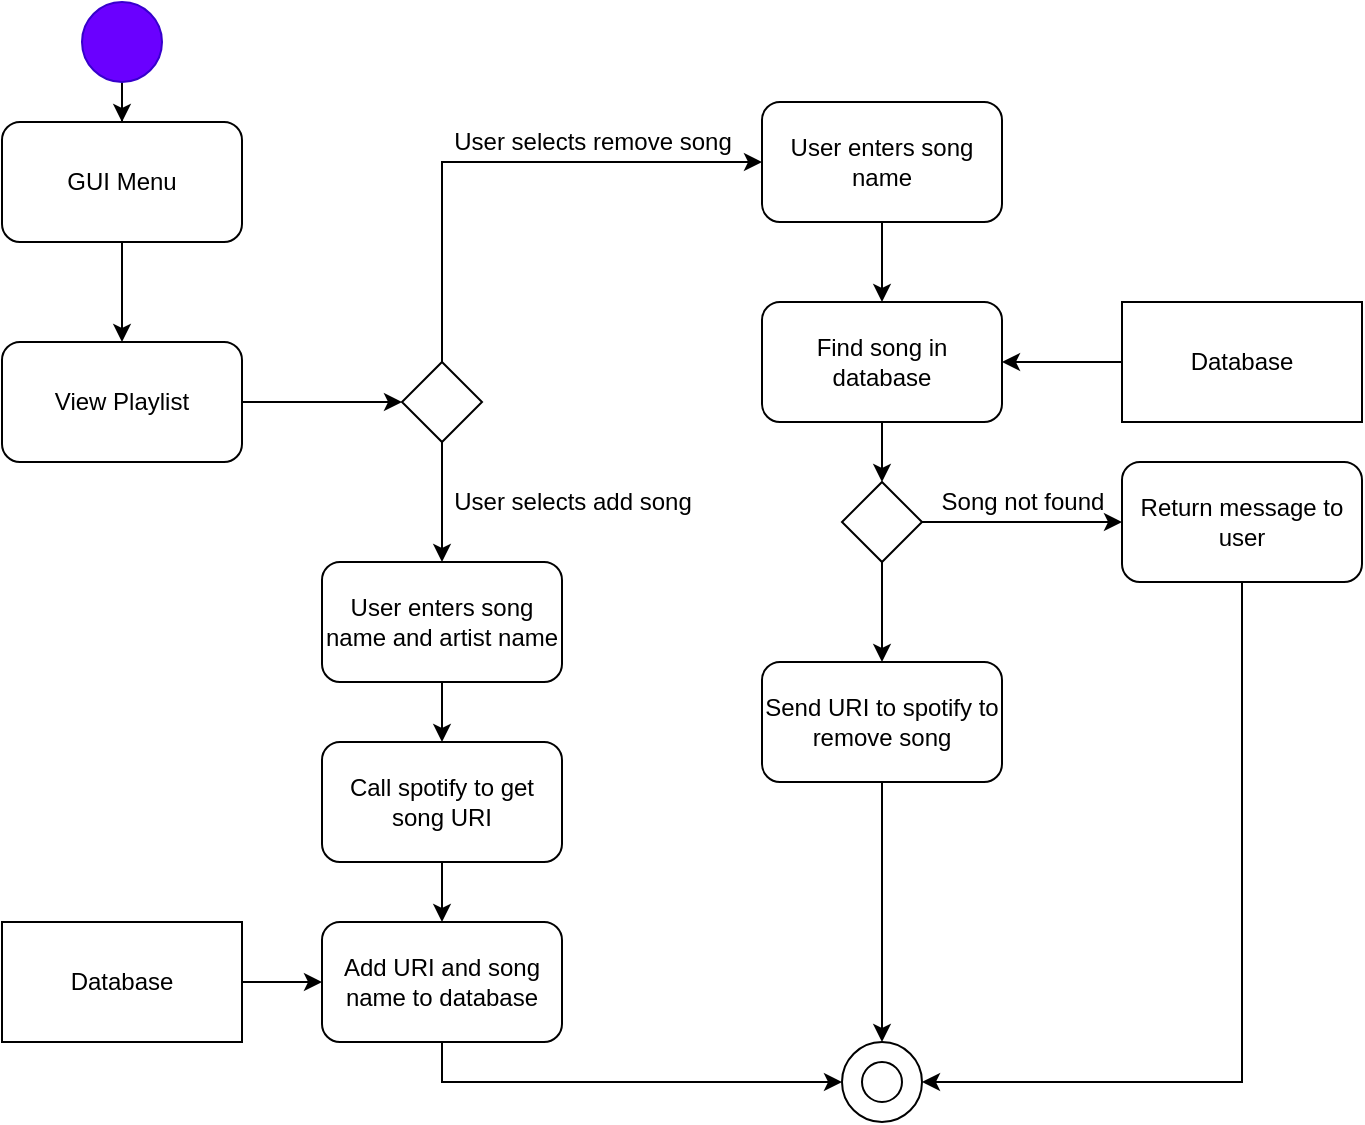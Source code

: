 <mxfile version="13.5.8" type="github"><diagram id="Xpy-IBCY3vQn9Q02K8Fc" name="Add and Remove Song"><mxGraphModel dx="1422" dy="804" grid="1" gridSize="10" guides="1" tooltips="1" connect="1" arrows="1" fold="1" page="1" pageScale="1" pageWidth="5000" pageHeight="5000" math="0" shadow="0"><root><mxCell id="0"/><mxCell id="1" parent="0"/><mxCell id="OWKpkLn8PfBeN31IDydw-4" style="edgeStyle=orthogonalEdgeStyle;rounded=0;orthogonalLoop=1;jettySize=auto;html=1;" edge="1" parent="1" source="OWKpkLn8PfBeN31IDydw-1" target="OWKpkLn8PfBeN31IDydw-3"><mxGeometry relative="1" as="geometry"/></mxCell><mxCell id="OWKpkLn8PfBeN31IDydw-1" value="" style="ellipse;whiteSpace=wrap;html=1;aspect=fixed;fillColor=#6a00ff;strokeColor=#3700CC;fontColor=#ffffff;" vertex="1" parent="1"><mxGeometry x="80" y="160" width="40" height="40" as="geometry"/></mxCell><mxCell id="OWKpkLn8PfBeN31IDydw-7" style="edgeStyle=orthogonalEdgeStyle;rounded=0;orthogonalLoop=1;jettySize=auto;html=1;" edge="1" parent="1" source="OWKpkLn8PfBeN31IDydw-3" target="OWKpkLn8PfBeN31IDydw-6"><mxGeometry relative="1" as="geometry"/></mxCell><mxCell id="OWKpkLn8PfBeN31IDydw-3" value="GUI Menu" style="rounded=1;whiteSpace=wrap;html=1;" vertex="1" parent="1"><mxGeometry x="40" y="220" width="120" height="60" as="geometry"/></mxCell><mxCell id="YM0S0_Ghbny6IbKvl5FG-2" style="edgeStyle=orthogonalEdgeStyle;rounded=0;orthogonalLoop=1;jettySize=auto;html=1;entryX=0;entryY=0.5;entryDx=0;entryDy=0;" edge="1" parent="1" source="OWKpkLn8PfBeN31IDydw-6" target="YM0S0_Ghbny6IbKvl5FG-1"><mxGeometry relative="1" as="geometry"/></mxCell><mxCell id="OWKpkLn8PfBeN31IDydw-6" value="View Playlist" style="rounded=1;whiteSpace=wrap;html=1;" vertex="1" parent="1"><mxGeometry x="40" y="330" width="120" height="60" as="geometry"/></mxCell><mxCell id="YM0S0_Ghbny6IbKvl5FG-4" style="edgeStyle=orthogonalEdgeStyle;rounded=0;orthogonalLoop=1;jettySize=auto;html=1;entryX=0.5;entryY=0;entryDx=0;entryDy=0;" edge="1" parent="1" source="YM0S0_Ghbny6IbKvl5FG-1" target="YM0S0_Ghbny6IbKvl5FG-3"><mxGeometry relative="1" as="geometry"/></mxCell><mxCell id="N004vegDlwkTfSDzHNts-2" style="edgeStyle=orthogonalEdgeStyle;rounded=0;orthogonalLoop=1;jettySize=auto;html=1;entryX=0;entryY=0.5;entryDx=0;entryDy=0;" edge="1" parent="1" source="YM0S0_Ghbny6IbKvl5FG-1" target="N004vegDlwkTfSDzHNts-1"><mxGeometry relative="1" as="geometry"><Array as="points"><mxPoint x="260" y="240"/></Array></mxGeometry></mxCell><mxCell id="YM0S0_Ghbny6IbKvl5FG-1" value="" style="rhombus;whiteSpace=wrap;html=1;" vertex="1" parent="1"><mxGeometry x="240" y="340" width="40" height="40" as="geometry"/></mxCell><mxCell id="N004vegDlwkTfSDzHNts-12" style="edgeStyle=orthogonalEdgeStyle;rounded=0;orthogonalLoop=1;jettySize=auto;html=1;" edge="1" parent="1" source="YM0S0_Ghbny6IbKvl5FG-3" target="N004vegDlwkTfSDzHNts-8"><mxGeometry relative="1" as="geometry"/></mxCell><mxCell id="YM0S0_Ghbny6IbKvl5FG-3" value="User enters song name and artist name" style="rounded=1;whiteSpace=wrap;html=1;" vertex="1" parent="1"><mxGeometry x="200" y="440" width="120" height="60" as="geometry"/></mxCell><mxCell id="YM0S0_Ghbny6IbKvl5FG-5" value="User selects add song" style="text;html=1;align=center;verticalAlign=middle;resizable=0;points=[];autosize=1;" vertex="1" parent="1"><mxGeometry x="260" y="400" width="130" height="20" as="geometry"/></mxCell><mxCell id="N004vegDlwkTfSDzHNts-4" style="edgeStyle=orthogonalEdgeStyle;rounded=0;orthogonalLoop=1;jettySize=auto;html=1;entryX=0.5;entryY=0;entryDx=0;entryDy=0;" edge="1" parent="1" source="N004vegDlwkTfSDzHNts-1" target="N004vegDlwkTfSDzHNts-16"><mxGeometry relative="1" as="geometry"><mxPoint x="640" y="240" as="targetPoint"/></mxGeometry></mxCell><mxCell id="N004vegDlwkTfSDzHNts-1" value="User enters song name" style="rounded=1;whiteSpace=wrap;html=1;" vertex="1" parent="1"><mxGeometry x="420" y="210" width="120" height="60" as="geometry"/></mxCell><mxCell id="N004vegDlwkTfSDzHNts-3" value="User selects remove song" style="text;html=1;align=center;verticalAlign=middle;resizable=0;points=[];autosize=1;" vertex="1" parent="1"><mxGeometry x="260" y="220" width="150" height="20" as="geometry"/></mxCell><mxCell id="N004vegDlwkTfSDzHNts-14" style="edgeStyle=orthogonalEdgeStyle;rounded=0;orthogonalLoop=1;jettySize=auto;html=1;" edge="1" parent="1" source="N004vegDlwkTfSDzHNts-8" target="N004vegDlwkTfSDzHNts-10"><mxGeometry relative="1" as="geometry"/></mxCell><mxCell id="N004vegDlwkTfSDzHNts-8" value="Call spotify to get song URI" style="rounded=1;whiteSpace=wrap;html=1;" vertex="1" parent="1"><mxGeometry x="200" y="530" width="120" height="60" as="geometry"/></mxCell><mxCell id="N004vegDlwkTfSDzHNts-27" style="edgeStyle=orthogonalEdgeStyle;rounded=0;orthogonalLoop=1;jettySize=auto;html=1;entryX=0;entryY=0.5;entryDx=0;entryDy=0;" edge="1" parent="1" source="N004vegDlwkTfSDzHNts-10" target="N004vegDlwkTfSDzHNts-25"><mxGeometry relative="1" as="geometry"><Array as="points"><mxPoint x="260" y="700"/></Array></mxGeometry></mxCell><mxCell id="N004vegDlwkTfSDzHNts-10" value="Add URI and song name to database" style="rounded=1;whiteSpace=wrap;html=1;" vertex="1" parent="1"><mxGeometry x="200" y="620" width="120" height="60" as="geometry"/></mxCell><mxCell id="N004vegDlwkTfSDzHNts-15" style="edgeStyle=orthogonalEdgeStyle;rounded=0;orthogonalLoop=1;jettySize=auto;html=1;entryX=0;entryY=0.5;entryDx=0;entryDy=0;" edge="1" parent="1" source="N004vegDlwkTfSDzHNts-11" target="N004vegDlwkTfSDzHNts-10"><mxGeometry relative="1" as="geometry"/></mxCell><mxCell id="N004vegDlwkTfSDzHNts-11" value="Database" style="rounded=0;whiteSpace=wrap;html=1;" vertex="1" parent="1"><mxGeometry x="40" y="620" width="120" height="60" as="geometry"/></mxCell><mxCell id="N004vegDlwkTfSDzHNts-21" style="edgeStyle=orthogonalEdgeStyle;rounded=0;orthogonalLoop=1;jettySize=auto;html=1;entryX=0.5;entryY=0;entryDx=0;entryDy=0;" edge="1" parent="1" source="N004vegDlwkTfSDzHNts-16" target="N004vegDlwkTfSDzHNts-20"><mxGeometry relative="1" as="geometry"/></mxCell><mxCell id="N004vegDlwkTfSDzHNts-16" value="Find song in database" style="rounded=1;whiteSpace=wrap;html=1;" vertex="1" parent="1"><mxGeometry x="420" y="310" width="120" height="60" as="geometry"/></mxCell><mxCell id="N004vegDlwkTfSDzHNts-18" style="edgeStyle=orthogonalEdgeStyle;rounded=0;orthogonalLoop=1;jettySize=auto;html=1;entryX=1;entryY=0.5;entryDx=0;entryDy=0;" edge="1" parent="1" source="N004vegDlwkTfSDzHNts-17" target="N004vegDlwkTfSDzHNts-16"><mxGeometry relative="1" as="geometry"/></mxCell><mxCell id="N004vegDlwkTfSDzHNts-17" value="Database" style="rounded=0;whiteSpace=wrap;html=1;" vertex="1" parent="1"><mxGeometry x="600" y="310" width="120" height="60" as="geometry"/></mxCell><mxCell id="N004vegDlwkTfSDzHNts-28" style="edgeStyle=orthogonalEdgeStyle;rounded=0;orthogonalLoop=1;jettySize=auto;html=1;entryX=1;entryY=0.5;entryDx=0;entryDy=0;" edge="1" parent="1" source="N004vegDlwkTfSDzHNts-19" target="N004vegDlwkTfSDzHNts-25"><mxGeometry relative="1" as="geometry"><Array as="points"><mxPoint x="660" y="700"/></Array></mxGeometry></mxCell><mxCell id="N004vegDlwkTfSDzHNts-19" value="Return message to user" style="rounded=1;whiteSpace=wrap;html=1;" vertex="1" parent="1"><mxGeometry x="600" y="390" width="120" height="60" as="geometry"/></mxCell><mxCell id="N004vegDlwkTfSDzHNts-22" style="edgeStyle=orthogonalEdgeStyle;rounded=0;orthogonalLoop=1;jettySize=auto;html=1;entryX=0;entryY=0.5;entryDx=0;entryDy=0;" edge="1" parent="1" source="N004vegDlwkTfSDzHNts-20" target="N004vegDlwkTfSDzHNts-19"><mxGeometry relative="1" as="geometry"/></mxCell><mxCell id="N004vegDlwkTfSDzHNts-30" style="edgeStyle=orthogonalEdgeStyle;rounded=0;orthogonalLoop=1;jettySize=auto;html=1;" edge="1" parent="1" source="N004vegDlwkTfSDzHNts-20" target="N004vegDlwkTfSDzHNts-29"><mxGeometry relative="1" as="geometry"/></mxCell><mxCell id="N004vegDlwkTfSDzHNts-20" value="" style="rhombus;whiteSpace=wrap;html=1;" vertex="1" parent="1"><mxGeometry x="460" y="400" width="40" height="40" as="geometry"/></mxCell><mxCell id="N004vegDlwkTfSDzHNts-23" value="Song not found" style="text;html=1;align=center;verticalAlign=middle;resizable=0;points=[];autosize=1;" vertex="1" parent="1"><mxGeometry x="500" y="400" width="100" height="20" as="geometry"/></mxCell><mxCell id="N004vegDlwkTfSDzHNts-25" value="" style="ellipse;whiteSpace=wrap;html=1;aspect=fixed;" vertex="1" parent="1"><mxGeometry x="460" y="680" width="40" height="40" as="geometry"/></mxCell><mxCell id="N004vegDlwkTfSDzHNts-26" value="" style="ellipse;whiteSpace=wrap;html=1;aspect=fixed;" vertex="1" parent="1"><mxGeometry x="470" y="690" width="20" height="20" as="geometry"/></mxCell><mxCell id="N004vegDlwkTfSDzHNts-31" style="edgeStyle=orthogonalEdgeStyle;rounded=0;orthogonalLoop=1;jettySize=auto;html=1;entryX=0.5;entryY=0;entryDx=0;entryDy=0;" edge="1" parent="1" source="N004vegDlwkTfSDzHNts-29" target="N004vegDlwkTfSDzHNts-25"><mxGeometry relative="1" as="geometry"/></mxCell><mxCell id="N004vegDlwkTfSDzHNts-29" value="Send URI to spotify to remove song" style="rounded=1;whiteSpace=wrap;html=1;" vertex="1" parent="1"><mxGeometry x="420" y="490" width="120" height="60" as="geometry"/></mxCell></root></mxGraphModel></diagram></mxfile>